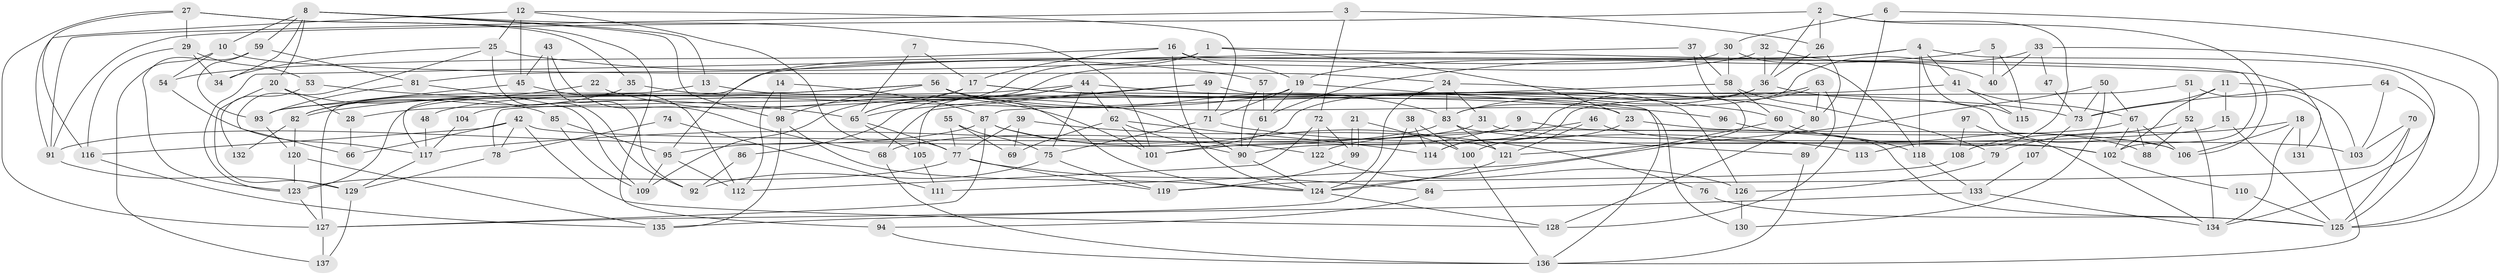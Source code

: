 // coarse degree distribution, {4: 0.25, 5: 0.22058823529411764, 3: 0.17647058823529413, 8: 0.058823529411764705, 2: 0.11764705882352941, 13: 0.029411764705882353, 10: 0.029411764705882353, 6: 0.07352941176470588, 7: 0.029411764705882353, 9: 0.014705882352941176}
// Generated by graph-tools (version 1.1) at 2025/52/03/04/25 21:52:59]
// undirected, 137 vertices, 274 edges
graph export_dot {
graph [start="1"]
  node [color=gray90,style=filled];
  1;
  2;
  3;
  4;
  5;
  6;
  7;
  8;
  9;
  10;
  11;
  12;
  13;
  14;
  15;
  16;
  17;
  18;
  19;
  20;
  21;
  22;
  23;
  24;
  25;
  26;
  27;
  28;
  29;
  30;
  31;
  32;
  33;
  34;
  35;
  36;
  37;
  38;
  39;
  40;
  41;
  42;
  43;
  44;
  45;
  46;
  47;
  48;
  49;
  50;
  51;
  52;
  53;
  54;
  55;
  56;
  57;
  58;
  59;
  60;
  61;
  62;
  63;
  64;
  65;
  66;
  67;
  68;
  69;
  70;
  71;
  72;
  73;
  74;
  75;
  76;
  77;
  78;
  79;
  80;
  81;
  82;
  83;
  84;
  85;
  86;
  87;
  88;
  89;
  90;
  91;
  92;
  93;
  94;
  95;
  96;
  97;
  98;
  99;
  100;
  101;
  102;
  103;
  104;
  105;
  106;
  107;
  108;
  109;
  110;
  111;
  112;
  113;
  114;
  115;
  116;
  117;
  118;
  119;
  120;
  121;
  122;
  123;
  124;
  125;
  126;
  127;
  128;
  129;
  130;
  131;
  132;
  133;
  134;
  135;
  136;
  137;
  1 -- 65;
  1 -- 23;
  1 -- 81;
  1 -- 131;
  2 -- 91;
  2 -- 106;
  2 -- 26;
  2 -- 36;
  2 -- 113;
  3 -- 91;
  3 -- 72;
  3 -- 26;
  4 -- 41;
  4 -- 134;
  4 -- 19;
  4 -- 115;
  4 -- 117;
  4 -- 118;
  5 -- 40;
  5 -- 61;
  5 -- 115;
  6 -- 30;
  6 -- 128;
  6 -- 125;
  7 -- 65;
  7 -- 17;
  8 -- 101;
  8 -- 98;
  8 -- 10;
  8 -- 13;
  8 -- 20;
  8 -- 34;
  8 -- 59;
  9 -- 125;
  9 -- 101;
  10 -- 24;
  10 -- 54;
  10 -- 137;
  11 -- 102;
  11 -- 73;
  11 -- 15;
  11 -- 103;
  12 -- 25;
  12 -- 45;
  12 -- 71;
  12 -- 77;
  12 -- 91;
  13 -- 127;
  13 -- 23;
  14 -- 87;
  14 -- 98;
  14 -- 112;
  15 -- 90;
  15 -- 125;
  16 -- 124;
  16 -- 54;
  16 -- 17;
  16 -- 19;
  16 -- 102;
  17 -- 60;
  17 -- 28;
  17 -- 109;
  17 -- 130;
  18 -- 79;
  18 -- 106;
  18 -- 131;
  18 -- 134;
  19 -- 48;
  19 -- 61;
  19 -- 71;
  19 -- 136;
  20 -- 129;
  20 -- 28;
  20 -- 85;
  21 -- 99;
  21 -- 99;
  21 -- 100;
  22 -- 101;
  22 -- 82;
  23 -- 100;
  23 -- 106;
  24 -- 31;
  24 -- 124;
  24 -- 83;
  24 -- 126;
  25 -- 66;
  25 -- 34;
  25 -- 57;
  25 -- 92;
  26 -- 36;
  26 -- 80;
  27 -- 35;
  27 -- 127;
  27 -- 29;
  27 -- 94;
  27 -- 116;
  28 -- 66;
  29 -- 116;
  29 -- 34;
  29 -- 53;
  30 -- 58;
  30 -- 95;
  30 -- 118;
  31 -- 68;
  31 -- 103;
  32 -- 36;
  32 -- 65;
  32 -- 40;
  33 -- 125;
  33 -- 83;
  33 -- 40;
  33 -- 47;
  35 -- 82;
  35 -- 90;
  36 -- 73;
  36 -- 83;
  36 -- 101;
  37 -- 123;
  37 -- 124;
  37 -- 58;
  38 -- 114;
  38 -- 127;
  38 -- 100;
  39 -- 69;
  39 -- 77;
  39 -- 76;
  41 -- 115;
  41 -- 67;
  41 -- 78;
  42 -- 116;
  42 -- 78;
  42 -- 66;
  42 -- 102;
  42 -- 128;
  43 -- 45;
  43 -- 92;
  43 -- 68;
  44 -- 93;
  44 -- 75;
  44 -- 62;
  44 -- 80;
  44 -- 86;
  44 -- 105;
  45 -- 112;
  45 -- 93;
  46 -- 121;
  46 -- 102;
  46 -- 117;
  47 -- 73;
  48 -- 117;
  49 -- 106;
  49 -- 71;
  49 -- 65;
  49 -- 68;
  50 -- 121;
  50 -- 73;
  50 -- 67;
  50 -- 130;
  51 -- 114;
  51 -- 136;
  51 -- 52;
  52 -- 134;
  52 -- 88;
  52 -- 108;
  53 -- 65;
  53 -- 132;
  54 -- 117;
  55 -- 77;
  55 -- 75;
  55 -- 69;
  56 -- 124;
  56 -- 83;
  56 -- 82;
  56 -- 96;
  56 -- 98;
  56 -- 123;
  57 -- 61;
  57 -- 90;
  58 -- 87;
  58 -- 60;
  58 -- 79;
  59 -- 81;
  59 -- 93;
  59 -- 123;
  60 -- 88;
  60 -- 111;
  61 -- 90;
  62 -- 90;
  62 -- 69;
  62 -- 101;
  62 -- 114;
  63 -- 80;
  63 -- 89;
  63 -- 104;
  63 -- 114;
  64 -- 125;
  64 -- 103;
  64 -- 73;
  65 -- 77;
  65 -- 105;
  67 -- 102;
  67 -- 88;
  67 -- 106;
  67 -- 122;
  68 -- 136;
  70 -- 125;
  70 -- 84;
  70 -- 103;
  71 -- 75;
  71 -- 113;
  72 -- 112;
  72 -- 122;
  72 -- 99;
  73 -- 107;
  74 -- 78;
  74 -- 111;
  75 -- 119;
  75 -- 92;
  76 -- 125;
  77 -- 123;
  77 -- 84;
  77 -- 119;
  78 -- 129;
  79 -- 126;
  80 -- 128;
  81 -- 109;
  81 -- 93;
  82 -- 120;
  82 -- 132;
  83 -- 89;
  83 -- 95;
  83 -- 121;
  84 -- 94;
  85 -- 109;
  85 -- 95;
  86 -- 92;
  87 -- 127;
  87 -- 122;
  87 -- 91;
  87 -- 121;
  89 -- 136;
  90 -- 124;
  91 -- 129;
  93 -- 120;
  94 -- 136;
  95 -- 109;
  95 -- 112;
  96 -- 118;
  97 -- 134;
  97 -- 108;
  98 -- 124;
  98 -- 135;
  99 -- 119;
  100 -- 136;
  102 -- 110;
  104 -- 117;
  105 -- 111;
  107 -- 133;
  108 -- 119;
  110 -- 125;
  116 -- 135;
  117 -- 129;
  118 -- 133;
  120 -- 123;
  120 -- 135;
  121 -- 124;
  122 -- 126;
  123 -- 127;
  124 -- 128;
  126 -- 130;
  127 -- 137;
  129 -- 137;
  133 -- 135;
  133 -- 134;
}
